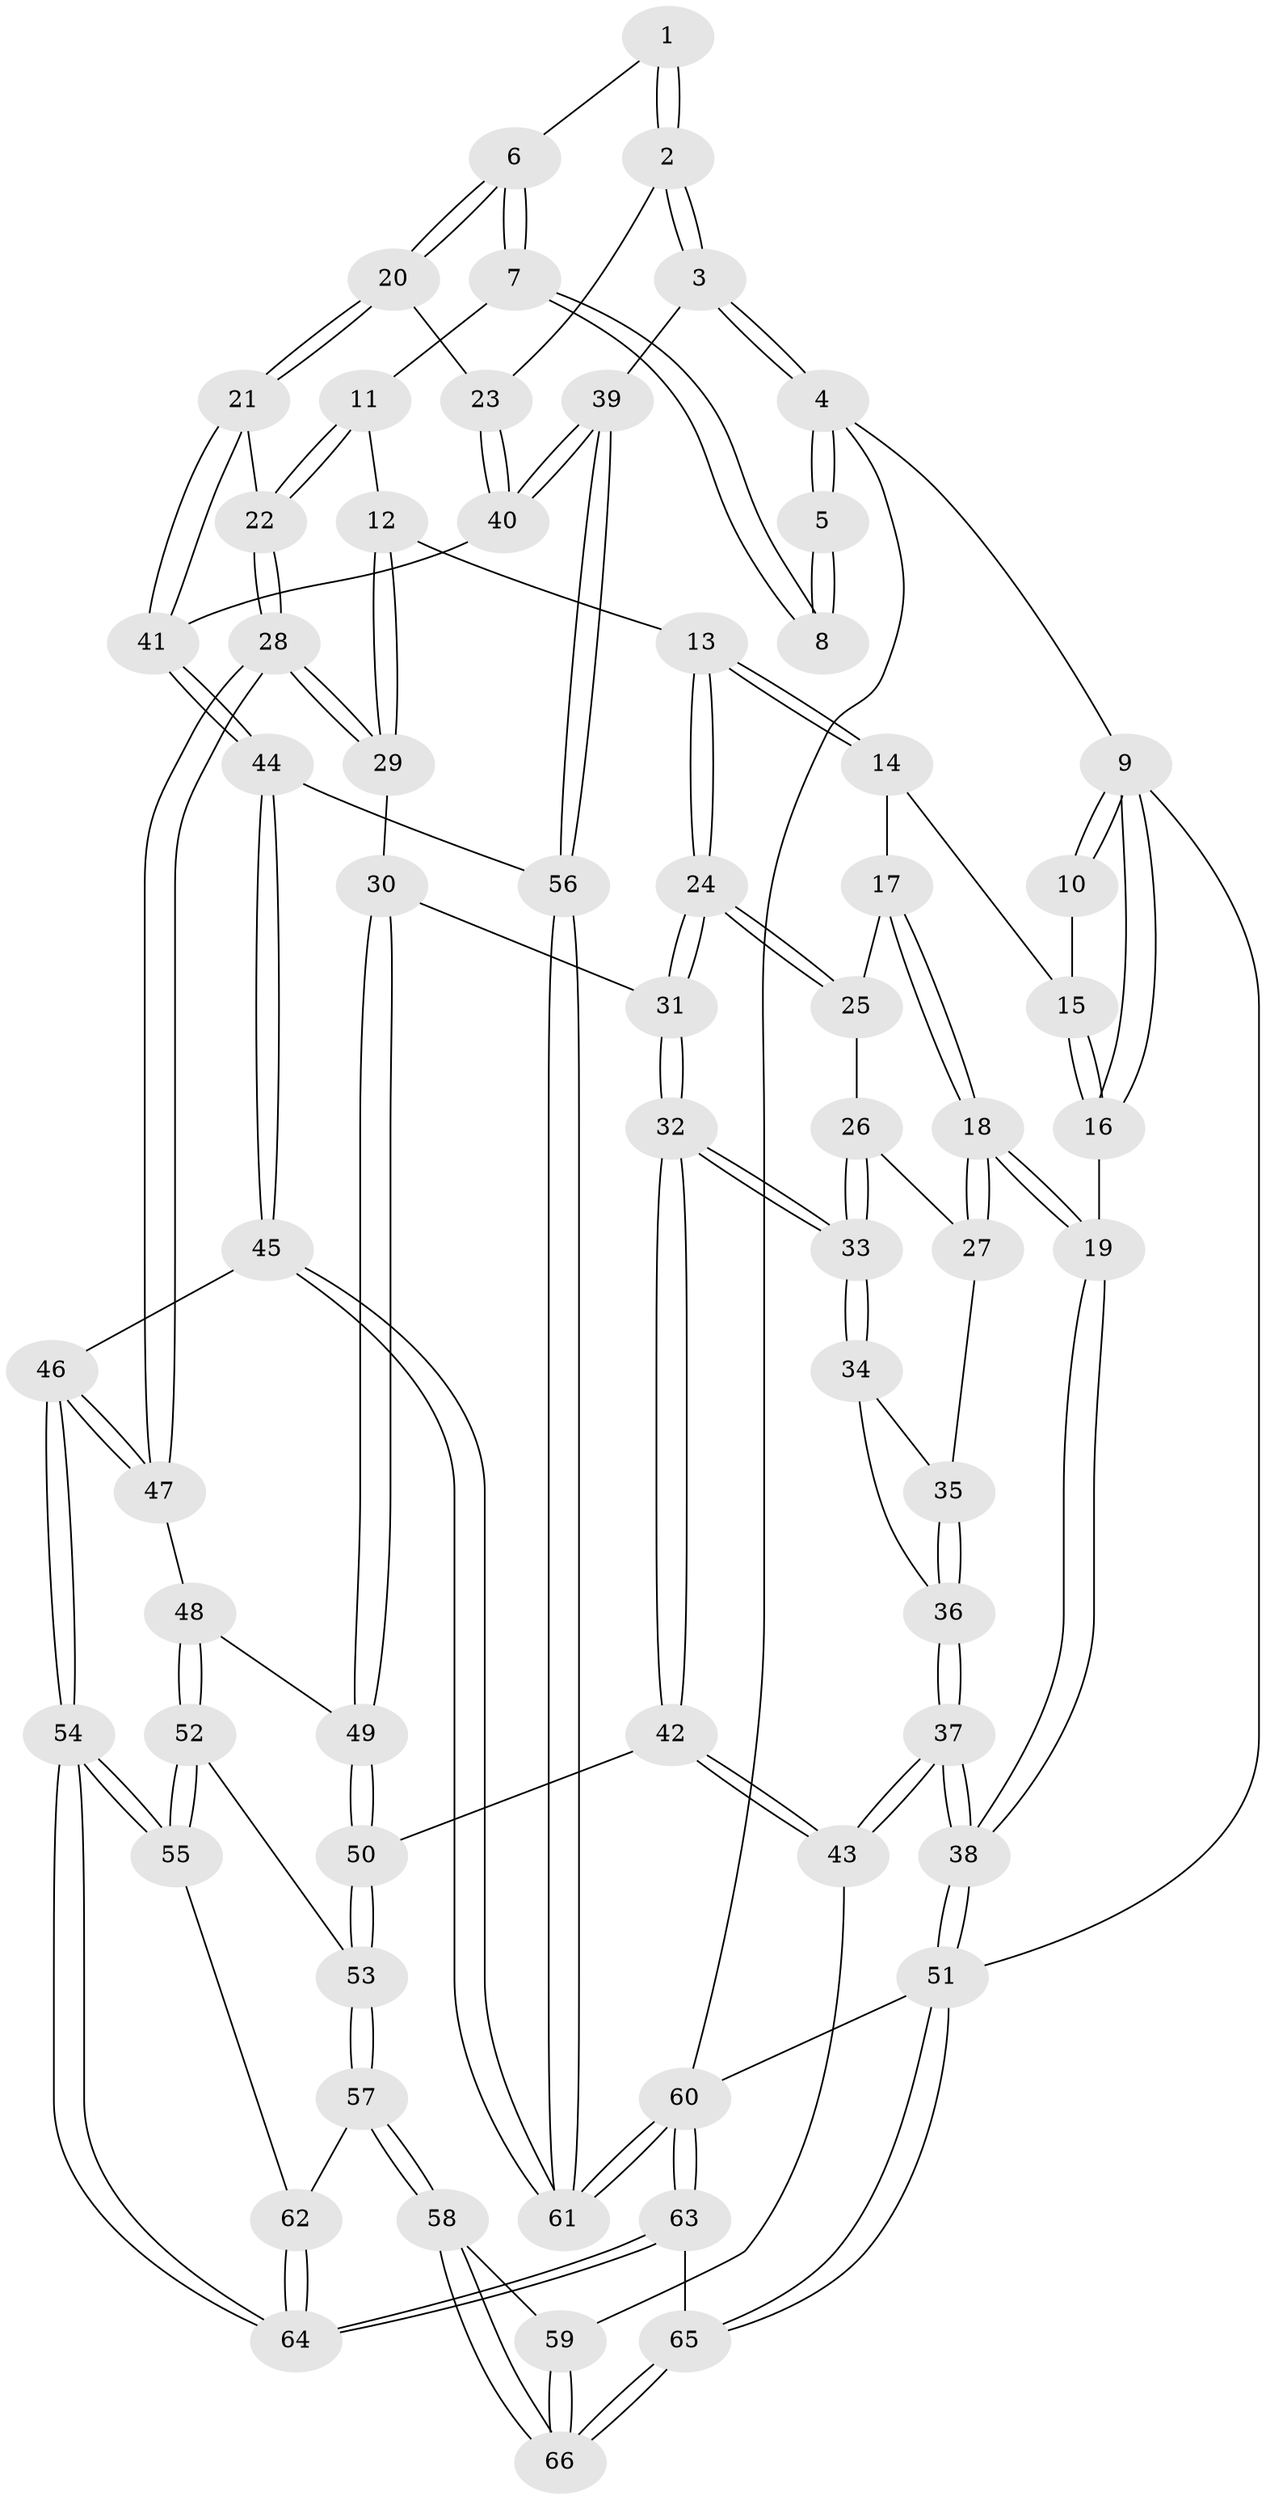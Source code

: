 // Generated by graph-tools (version 1.1) at 2025/17/03/09/25 04:17:16]
// undirected, 66 vertices, 162 edges
graph export_dot {
graph [start="1"]
  node [color=gray90,style=filled];
  1 [pos="+0.8783215709294255+0.1679362984332288"];
  2 [pos="+1+0.27039344164366114"];
  3 [pos="+1+0.2554213205902462"];
  4 [pos="+1+0"];
  5 [pos="+0.7013656025236196+0"];
  6 [pos="+0.7910973687112035+0.2814082255119348"];
  7 [pos="+0.587836982616293+0"];
  8 [pos="+0.6233910145925619+0"];
  9 [pos="+0+0"];
  10 [pos="+0.1939422083076936+0"];
  11 [pos="+0.527130190465969+0.0962616237562218"];
  12 [pos="+0.34444529320589773+0.23600657766622163"];
  13 [pos="+0.32858889593079055+0.23928547056340324"];
  14 [pos="+0.20868358748200103+0.15368272116466306"];
  15 [pos="+0.1981900101427989+0.13010452851187904"];
  16 [pos="+0+0"];
  17 [pos="+0+0.25923912398381227"];
  18 [pos="+0+0.26479632382811913"];
  19 [pos="+0+0.2537665069688768"];
  20 [pos="+0.8132697458667055+0.3559071952902568"];
  21 [pos="+0.7325463577983821+0.4222031640635791"];
  22 [pos="+0.6473338851305493+0.4185360293752454"];
  23 [pos="+0.8570968054210893+0.3581150335121106"];
  24 [pos="+0.25152119447774+0.3509013485957543"];
  25 [pos="+0.13876221510641576+0.3399633962111927"];
  26 [pos="+0.07168206013818317+0.41237228867118064"];
  27 [pos="+0.015546881792723647+0.39687936316972605"];
  28 [pos="+0.5325020729179195+0.4989173919821109"];
  29 [pos="+0.4867197655717905+0.44781317971858897"];
  30 [pos="+0.2649203041635121+0.47075985354866495"];
  31 [pos="+0.23739397203117127+0.4509831783355622"];
  32 [pos="+0.18699702075841143+0.4983942806624927"];
  33 [pos="+0.10993118679646684+0.46295475904764405"];
  34 [pos="+0.08682389635419642+0.4671747410032558"];
  35 [pos="+0.03127527994128024+0.43602803454705524"];
  36 [pos="+0.04204032032153076+0.48003043141129015"];
  37 [pos="+0+0.7522792759499358"];
  38 [pos="+0+0.7606754792291711"];
  39 [pos="+1+0.5919018195643818"];
  40 [pos="+0.9374636332035757+0.5143276834640521"];
  41 [pos="+0.7914843174921461+0.5847740067564468"];
  42 [pos="+0.13321429832673554+0.6310819733140131"];
  43 [pos="+0+0.7405205954215075"];
  44 [pos="+0.7832516059181153+0.6535164957219521"];
  45 [pos="+0.743844720489336+0.7323098233787997"];
  46 [pos="+0.6870211226514311+0.7587053432418194"];
  47 [pos="+0.5252222203445024+0.5248080988958869"];
  48 [pos="+0.4571665209988469+0.5668120972080909"];
  49 [pos="+0.30929485745097157+0.5131047545150597"];
  50 [pos="+0.29963251836967847+0.7000199822554968"];
  51 [pos="+0+1"];
  52 [pos="+0.38044699196134285+0.7041671660789667"];
  53 [pos="+0.3304111349121423+0.723816637162208"];
  54 [pos="+0.6393361156355307+0.83166256111894"];
  55 [pos="+0.5458748200592323+0.7920367460755257"];
  56 [pos="+1+0.6002108831546129"];
  57 [pos="+0.30221058819807345+0.840945846896788"];
  58 [pos="+0.28784835774862394+0.8489116973464312"];
  59 [pos="+0+0.7772057398093536"];
  60 [pos="+1+1"];
  61 [pos="+1+0.9640560117550188"];
  62 [pos="+0.3314258079136449+0.8638833978078734"];
  63 [pos="+0.6030347972009044+1"];
  64 [pos="+0.599574087576326+1"];
  65 [pos="+0.17507906166866022+1"];
  66 [pos="+0.21154916521544362+0.9745186808367495"];
  1 -- 2;
  1 -- 2;
  1 -- 6;
  2 -- 3;
  2 -- 3;
  2 -- 23;
  3 -- 4;
  3 -- 4;
  3 -- 39;
  4 -- 5;
  4 -- 5;
  4 -- 9;
  4 -- 60;
  5 -- 8;
  5 -- 8;
  6 -- 7;
  6 -- 7;
  6 -- 20;
  6 -- 20;
  7 -- 8;
  7 -- 8;
  7 -- 11;
  9 -- 10;
  9 -- 10;
  9 -- 16;
  9 -- 16;
  9 -- 51;
  10 -- 15;
  11 -- 12;
  11 -- 22;
  11 -- 22;
  12 -- 13;
  12 -- 29;
  12 -- 29;
  13 -- 14;
  13 -- 14;
  13 -- 24;
  13 -- 24;
  14 -- 15;
  14 -- 17;
  15 -- 16;
  15 -- 16;
  16 -- 19;
  17 -- 18;
  17 -- 18;
  17 -- 25;
  18 -- 19;
  18 -- 19;
  18 -- 27;
  18 -- 27;
  19 -- 38;
  19 -- 38;
  20 -- 21;
  20 -- 21;
  20 -- 23;
  21 -- 22;
  21 -- 41;
  21 -- 41;
  22 -- 28;
  22 -- 28;
  23 -- 40;
  23 -- 40;
  24 -- 25;
  24 -- 25;
  24 -- 31;
  24 -- 31;
  25 -- 26;
  26 -- 27;
  26 -- 33;
  26 -- 33;
  27 -- 35;
  28 -- 29;
  28 -- 29;
  28 -- 47;
  28 -- 47;
  29 -- 30;
  30 -- 31;
  30 -- 49;
  30 -- 49;
  31 -- 32;
  31 -- 32;
  32 -- 33;
  32 -- 33;
  32 -- 42;
  32 -- 42;
  33 -- 34;
  33 -- 34;
  34 -- 35;
  34 -- 36;
  35 -- 36;
  35 -- 36;
  36 -- 37;
  36 -- 37;
  37 -- 38;
  37 -- 38;
  37 -- 43;
  37 -- 43;
  38 -- 51;
  38 -- 51;
  39 -- 40;
  39 -- 40;
  39 -- 56;
  39 -- 56;
  40 -- 41;
  41 -- 44;
  41 -- 44;
  42 -- 43;
  42 -- 43;
  42 -- 50;
  43 -- 59;
  44 -- 45;
  44 -- 45;
  44 -- 56;
  45 -- 46;
  45 -- 61;
  45 -- 61;
  46 -- 47;
  46 -- 47;
  46 -- 54;
  46 -- 54;
  47 -- 48;
  48 -- 49;
  48 -- 52;
  48 -- 52;
  49 -- 50;
  49 -- 50;
  50 -- 53;
  50 -- 53;
  51 -- 65;
  51 -- 65;
  51 -- 60;
  52 -- 53;
  52 -- 55;
  52 -- 55;
  53 -- 57;
  53 -- 57;
  54 -- 55;
  54 -- 55;
  54 -- 64;
  54 -- 64;
  55 -- 62;
  56 -- 61;
  56 -- 61;
  57 -- 58;
  57 -- 58;
  57 -- 62;
  58 -- 59;
  58 -- 66;
  58 -- 66;
  59 -- 66;
  59 -- 66;
  60 -- 61;
  60 -- 61;
  60 -- 63;
  60 -- 63;
  62 -- 64;
  62 -- 64;
  63 -- 64;
  63 -- 64;
  63 -- 65;
  65 -- 66;
  65 -- 66;
}
